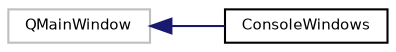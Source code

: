 digraph "Graphe hiérarchique des classes"
{
 // INTERACTIVE_SVG=YES
  bgcolor="transparent";
  edge [fontname="Helvetica",fontsize="7",labelfontname="Helvetica",labelfontsize="7"];
  node [fontname="Helvetica",fontsize="7",shape=record];
  rankdir="LR";
  Node1 [label="QMainWindow",height=0.2,width=0.4,color="grey75"];
  Node1 -> Node2 [dir="back",color="midnightblue",fontsize="7",style="solid",fontname="Helvetica"];
  Node2 [label="ConsoleWindows",height=0.2,width=0.4,color="black",URL="$class_console_windows.html"];
}
